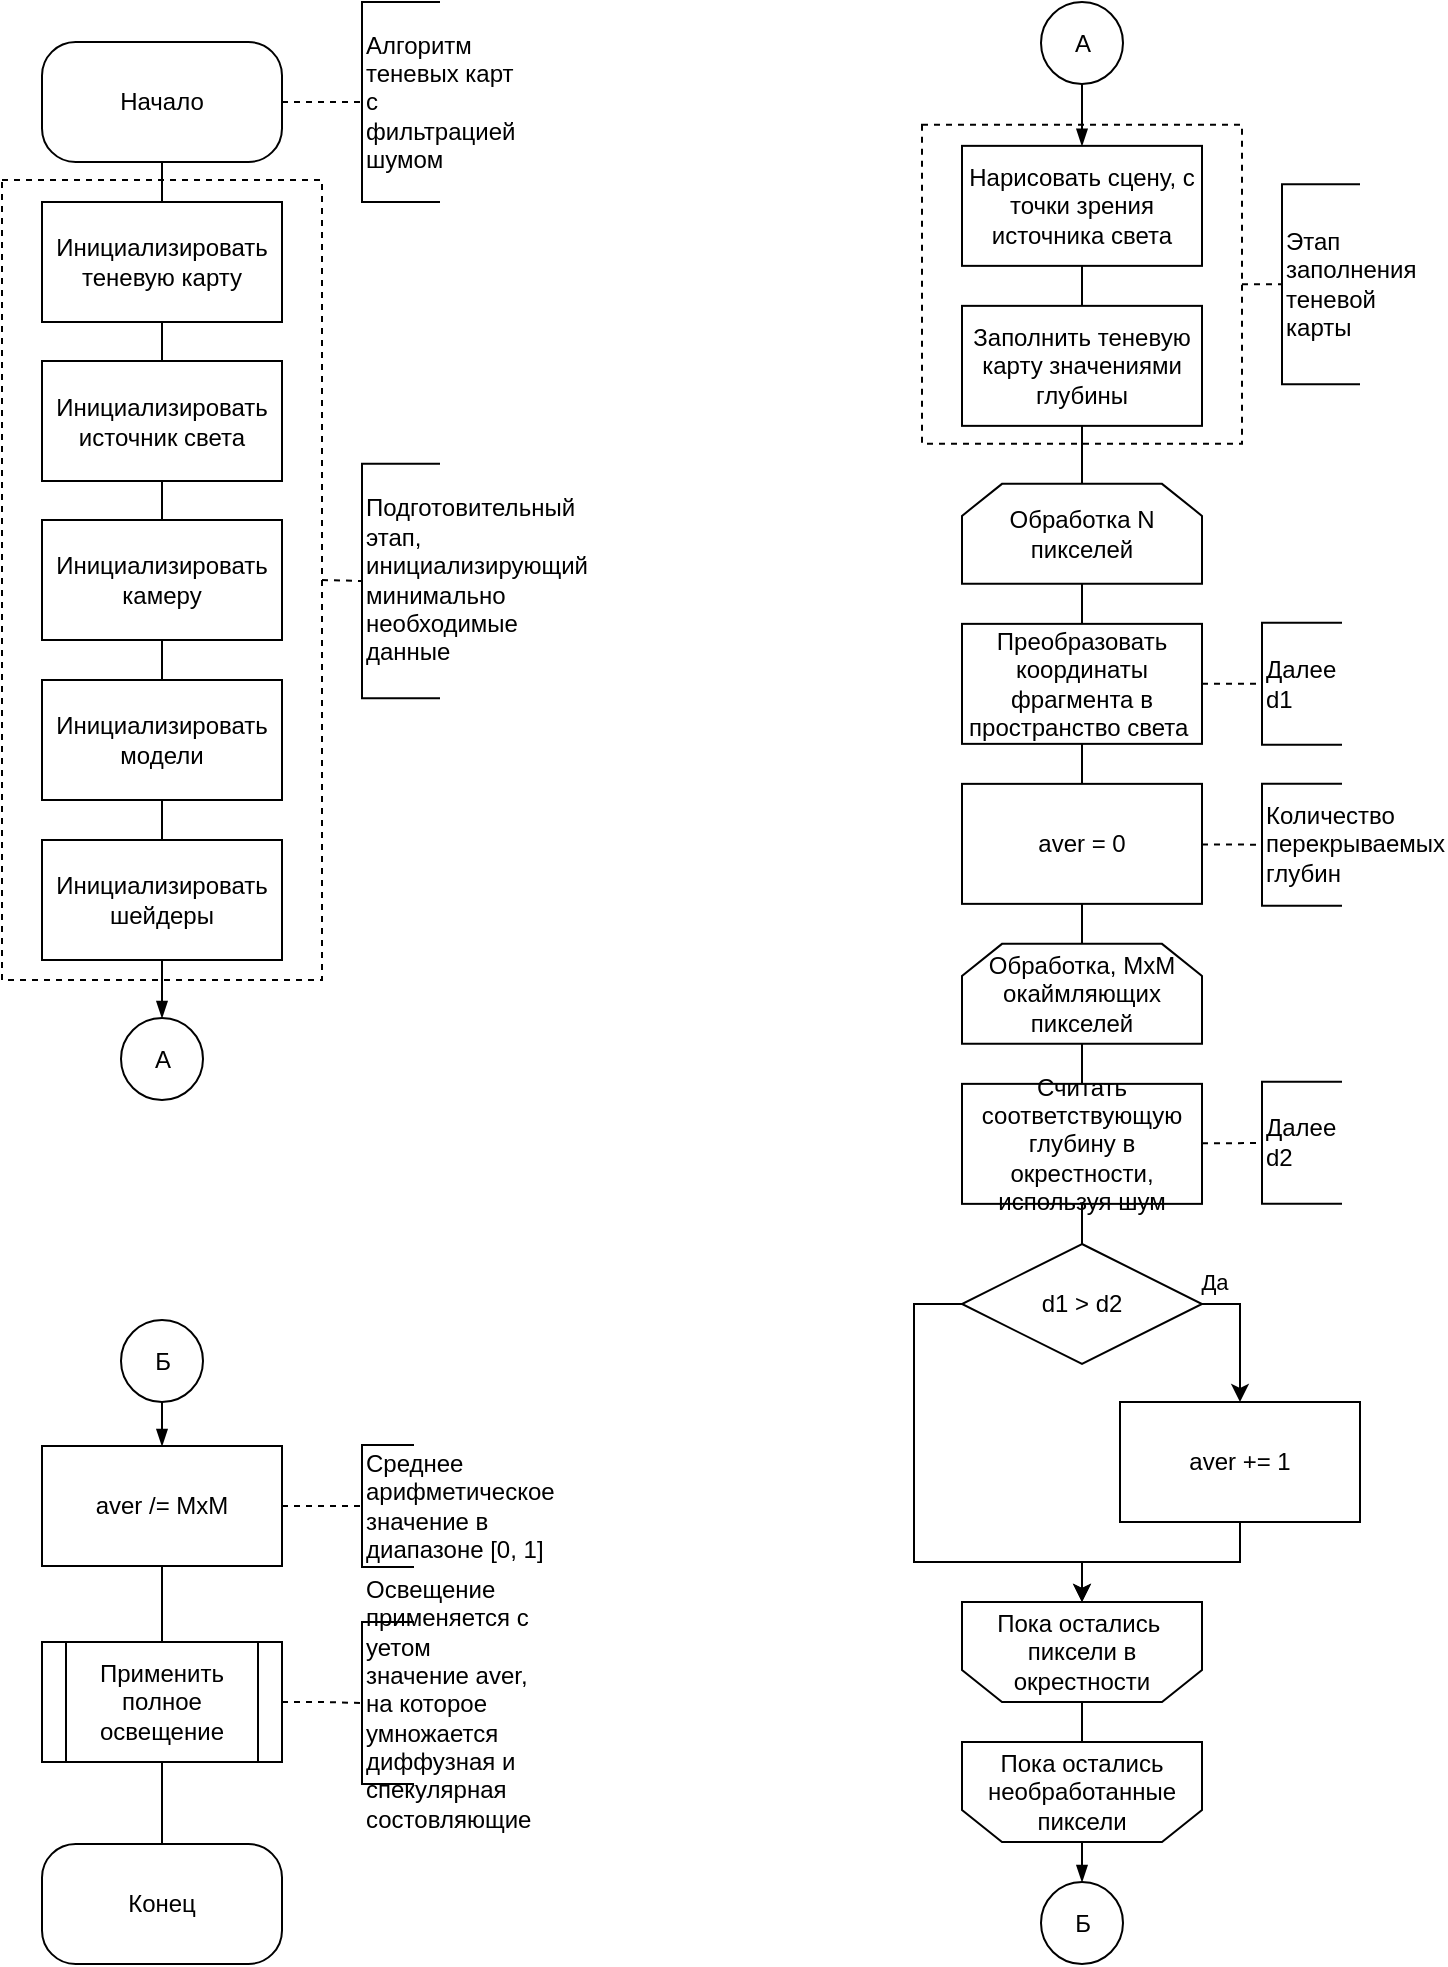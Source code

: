 <mxfile>
    <diagram id="nY1We0Vq-HddKzjgKX4p" name="Page-1">
        <mxGraphModel dx="1396" dy="2260" grid="1" gridSize="10" guides="1" tooltips="1" connect="1" arrows="1" fold="1" page="1" pageScale="1" pageWidth="827" pageHeight="1169" math="0" shadow="0">
            <root>
                <mxCell id="0"/>
                <mxCell id="1" parent="0"/>
                <mxCell id="61" style="edgeStyle=orthogonalEdgeStyle;rounded=0;html=1;entryX=0;entryY=0.5;entryDx=0;entryDy=0;entryPerimeter=0;strokeColor=default;fontColor=default;endArrow=none;endFill=0;dashed=1;" parent="1" source="62" target="84" edge="1">
                    <mxGeometry relative="1" as="geometry"/>
                </mxCell>
                <mxCell id="62" value="" style="rounded=0;whiteSpace=wrap;html=1;dashed=1;" parent="1" vertex="1">
                    <mxGeometry x="544" y="-928.57" width="160" height="159.5" as="geometry"/>
                </mxCell>
                <mxCell id="63" style="edgeStyle=none;html=1;exitX=1;exitY=0.5;exitDx=0;exitDy=0;entryX=0;entryY=0.5;entryDx=0;entryDy=0;entryPerimeter=0;endArrow=none;endFill=0;dashed=1;" parent="1" source="64" target="77" edge="1">
                    <mxGeometry relative="1" as="geometry"/>
                </mxCell>
                <mxCell id="64" value="" style="rounded=0;whiteSpace=wrap;html=1;dashed=1;" parent="1" vertex="1">
                    <mxGeometry x="84" y="-901.0" width="160" height="400" as="geometry"/>
                </mxCell>
                <mxCell id="65" style="edgeStyle=none;html=1;exitX=1;exitY=0.5;exitDx=0;exitDy=0;entryX=0;entryY=0.5;entryDx=0;entryDy=0;entryPerimeter=0;dashed=1;endArrow=none;endFill=0;" parent="1" source="67" target="68" edge="1">
                    <mxGeometry relative="1" as="geometry"/>
                </mxCell>
                <mxCell id="66" style="edgeStyle=none;html=1;endArrow=none;endFill=0;" parent="1" source="67" target="70" edge="1">
                    <mxGeometry relative="1" as="geometry"/>
                </mxCell>
                <mxCell id="67" value="Начало" style="rounded=1;whiteSpace=wrap;html=1;arcSize=28;" parent="1" vertex="1">
                    <mxGeometry x="104" y="-970.0" width="120" height="60" as="geometry"/>
                </mxCell>
                <mxCell id="68" value="Алгоритм теневых карт с фильтрацией шумом" style="strokeWidth=1;shape=mxgraph.flowchart.annotation_1;align=left;pointerEvents=1;whiteSpace=wrap;fontColor=default;" parent="1" vertex="1">
                    <mxGeometry x="264" y="-990.0" width="39" height="100" as="geometry"/>
                </mxCell>
                <mxCell id="69" style="edgeStyle=none;html=1;endArrow=none;endFill=0;" parent="1" source="70" target="72" edge="1">
                    <mxGeometry relative="1" as="geometry"/>
                </mxCell>
                <mxCell id="70" value="Инициализировать теневую карту" style="rounded=0;whiteSpace=wrap;" parent="1" vertex="1">
                    <mxGeometry x="104" y="-890.0" width="120" height="60" as="geometry"/>
                </mxCell>
                <mxCell id="71" style="edgeStyle=none;html=1;endArrow=none;endFill=0;" parent="1" source="72" target="74" edge="1">
                    <mxGeometry relative="1" as="geometry"/>
                </mxCell>
                <mxCell id="72" value="Инициализировать источник света" style="rounded=0;whiteSpace=wrap;" parent="1" vertex="1">
                    <mxGeometry x="104" y="-810.5" width="120" height="60" as="geometry"/>
                </mxCell>
                <mxCell id="73" style="edgeStyle=none;html=1;endArrow=none;endFill=0;" parent="1" source="74" target="76" edge="1">
                    <mxGeometry relative="1" as="geometry"/>
                </mxCell>
                <mxCell id="74" value="Инициализировать камеру" style="rounded=0;whiteSpace=wrap;" parent="1" vertex="1">
                    <mxGeometry x="104" y="-731.0" width="120" height="60" as="geometry"/>
                </mxCell>
                <mxCell id="75" style="edgeStyle=none;html=1;endArrow=none;endFill=0;" parent="1" source="76" target="79" edge="1">
                    <mxGeometry relative="1" as="geometry"/>
                </mxCell>
                <mxCell id="76" value="Инициализировать модели" style="rounded=0;whiteSpace=wrap;" parent="1" vertex="1">
                    <mxGeometry x="104" y="-651.0" width="120" height="60" as="geometry"/>
                </mxCell>
                <mxCell id="77" value="Подготовительный этап, инициализирующий минимально необходимые данные" style="strokeWidth=1;shape=mxgraph.flowchart.annotation_1;align=left;pointerEvents=1;whiteSpace=wrap;labelBorderColor=none;labelBackgroundColor=none;spacing=2;" parent="1" vertex="1">
                    <mxGeometry x="264" y="-759.07" width="39" height="117.14" as="geometry"/>
                </mxCell>
                <mxCell id="121" style="edgeStyle=none;html=1;endArrow=blockThin;endFill=1;" edge="1" parent="1" source="79" target="120">
                    <mxGeometry relative="1" as="geometry"/>
                </mxCell>
                <mxCell id="79" value="Инициализировать&#10;шейдеры" style="rounded=0;whiteSpace=wrap;" parent="1" vertex="1">
                    <mxGeometry x="104" y="-571.0" width="120" height="60" as="geometry"/>
                </mxCell>
                <mxCell id="80" style="edgeStyle=orthogonalEdgeStyle;rounded=0;html=1;strokeColor=default;fontColor=default;endArrow=none;endFill=0;" parent="1" source="81" target="83" edge="1">
                    <mxGeometry relative="1" as="geometry"/>
                </mxCell>
                <mxCell id="81" value="Нарисовать сцену, с точки зрения источника света" style="rounded=0;whiteSpace=wrap;" parent="1" vertex="1">
                    <mxGeometry x="564" y="-918.07" width="120" height="60" as="geometry"/>
                </mxCell>
                <mxCell id="82" style="edgeStyle=orthogonalEdgeStyle;rounded=0;html=1;exitX=0.5;exitY=1;exitDx=0;exitDy=0;strokeColor=default;fontColor=default;endArrow=none;endFill=0;" parent="1" source="83" edge="1">
                    <mxGeometry relative="1" as="geometry">
                        <mxPoint x="624" y="-749.07" as="targetPoint"/>
                    </mxGeometry>
                </mxCell>
                <mxCell id="83" value="Заполнить теневую карту значениями глубины" style="rounded=0;whiteSpace=wrap;" parent="1" vertex="1">
                    <mxGeometry x="564" y="-838.07" width="120" height="60" as="geometry"/>
                </mxCell>
                <mxCell id="84" value="Этап заполнения теневой карты" style="strokeWidth=1;shape=mxgraph.flowchart.annotation_1;align=left;pointerEvents=1;whiteSpace=wrap;fontColor=default;" parent="1" vertex="1">
                    <mxGeometry x="724" y="-898.82" width="39" height="100" as="geometry"/>
                </mxCell>
                <mxCell id="85" style="edgeStyle=orthogonalEdgeStyle;rounded=0;html=1;strokeColor=default;fontColor=default;endArrow=none;endFill=0;" parent="1" source="86" target="89" edge="1">
                    <mxGeometry relative="1" as="geometry"/>
                </mxCell>
                <mxCell id="86" value="Обработка N пикселей" style="shape=loopLimit;whiteSpace=wrap;html=1;labelBackgroundColor=none;labelBorderColor=none;fontColor=default;" parent="1" vertex="1">
                    <mxGeometry x="564" y="-749.07" width="120" height="50" as="geometry"/>
                </mxCell>
                <mxCell id="87" style="edgeStyle=orthogonalEdgeStyle;rounded=0;html=1;entryX=0;entryY=0.5;entryDx=0;entryDy=0;entryPerimeter=0;strokeColor=default;fontColor=default;endArrow=none;endFill=0;dashed=1;" parent="1" source="89" target="90" edge="1">
                    <mxGeometry relative="1" as="geometry"/>
                </mxCell>
                <mxCell id="88" style="edgeStyle=none;html=1;endArrow=none;endFill=0;" parent="1" source="89" target="96" edge="1">
                    <mxGeometry relative="1" as="geometry"/>
                </mxCell>
                <mxCell id="89" value="Преобразовать координаты фрагмента в пространство света " style="rounded=0;whiteSpace=wrap;" parent="1" vertex="1">
                    <mxGeometry x="564" y="-679.07" width="120" height="60" as="geometry"/>
                </mxCell>
                <mxCell id="90" value="Далее&#10;d1" style="strokeWidth=1;shape=mxgraph.flowchart.annotation_1;align=left;pointerEvents=1;whiteSpace=wrap;fontColor=default;" parent="1" vertex="1">
                    <mxGeometry x="714" y="-679.57" width="40" height="61" as="geometry"/>
                </mxCell>
                <mxCell id="91" value="Конец" style="rounded=1;whiteSpace=wrap;html=1;arcSize=28;" parent="1" vertex="1">
                    <mxGeometry x="104" y="-69" width="120" height="60" as="geometry"/>
                </mxCell>
                <mxCell id="92" style="edgeStyle=none;html=1;endArrow=none;endFill=0;" parent="1" source="93" target="99" edge="1">
                    <mxGeometry relative="1" as="geometry"/>
                </mxCell>
                <mxCell id="93" value="Обработка, MxM окаймляющих пикселей" style="shape=loopLimit;whiteSpace=wrap;html=1;labelBackgroundColor=none;labelBorderColor=none;fontColor=default;" parent="1" vertex="1">
                    <mxGeometry x="564" y="-519.07" width="120" height="50" as="geometry"/>
                </mxCell>
                <mxCell id="94" style="edgeStyle=none;html=1;endArrow=none;endFill=0;" parent="1" source="96" target="93" edge="1">
                    <mxGeometry relative="1" as="geometry"/>
                </mxCell>
                <mxCell id="95" style="edgeStyle=none;html=1;dashed=1;endArrow=none;endFill=0;" parent="1" source="96" target="101" edge="1">
                    <mxGeometry relative="1" as="geometry"/>
                </mxCell>
                <mxCell id="96" value="aver = 0" style="rounded=0;whiteSpace=wrap;" parent="1" vertex="1">
                    <mxGeometry x="564" y="-599.07" width="120" height="60" as="geometry"/>
                </mxCell>
                <mxCell id="97" style="edgeStyle=none;html=1;endArrow=none;endFill=0;dashed=1;" parent="1" source="99" target="100" edge="1">
                    <mxGeometry relative="1" as="geometry"/>
                </mxCell>
                <mxCell id="98" style="edgeStyle=none;html=1;endArrow=none;endFill=0;" parent="1" source="99" target="105" edge="1">
                    <mxGeometry relative="1" as="geometry"/>
                </mxCell>
                <mxCell id="99" value="Считать соответствующую глубину в окрестности, используя шум" style="rounded=0;whiteSpace=wrap;" parent="1" vertex="1">
                    <mxGeometry x="564" y="-449.07" width="120" height="60" as="geometry"/>
                </mxCell>
                <mxCell id="100" value="Далее&#10;d2" style="strokeWidth=1;shape=mxgraph.flowchart.annotation_1;align=left;pointerEvents=1;whiteSpace=wrap;fontColor=default;" parent="1" vertex="1">
                    <mxGeometry x="714" y="-450.07" width="40" height="61" as="geometry"/>
                </mxCell>
                <mxCell id="101" value="Количество перекрываемых глубин" style="strokeWidth=1;shape=mxgraph.flowchart.annotation_1;align=left;pointerEvents=1;whiteSpace=wrap;fontColor=default;" parent="1" vertex="1">
                    <mxGeometry x="714" y="-599.07" width="40" height="61" as="geometry"/>
                </mxCell>
                <mxCell id="102" style="edgeStyle=orthogonalEdgeStyle;html=1;exitX=1;exitY=0.5;exitDx=0;exitDy=0;endArrow=classic;endFill=1;rounded=0;" parent="1" source="105" target="107" edge="1">
                    <mxGeometry relative="1" as="geometry"/>
                </mxCell>
                <mxCell id="103" value="Да" style="edgeLabel;html=1;align=center;verticalAlign=middle;resizable=0;points=[];" parent="102" vertex="1" connectable="0">
                    <mxGeometry x="-0.552" relative="1" as="geometry">
                        <mxPoint x="-9" y="-11" as="offset"/>
                    </mxGeometry>
                </mxCell>
                <mxCell id="104" style="edgeStyle=orthogonalEdgeStyle;rounded=0;html=1;exitX=0;exitY=0.5;exitDx=0;exitDy=0;endArrow=classic;endFill=1;" parent="1" source="105" target="109" edge="1">
                    <mxGeometry relative="1" as="geometry">
                        <Array as="points">
                            <mxPoint x="540" y="-339"/>
                            <mxPoint x="540" y="-210"/>
                            <mxPoint x="624" y="-210"/>
                        </Array>
                    </mxGeometry>
                </mxCell>
                <mxCell id="105" value="d1 &amp;gt; d2" style="rhombus;whiteSpace=wrap;html=1;labelBackgroundColor=none;labelBorderColor=none;fontColor=default;" parent="1" vertex="1">
                    <mxGeometry x="564" y="-369.0" width="120" height="60" as="geometry"/>
                </mxCell>
                <mxCell id="106" style="edgeStyle=orthogonalEdgeStyle;rounded=0;html=1;endArrow=classic;endFill=1;" parent="1" source="107" target="109" edge="1">
                    <mxGeometry relative="1" as="geometry">
                        <Array as="points">
                            <mxPoint x="703" y="-210"/>
                            <mxPoint x="624" y="-210"/>
                        </Array>
                    </mxGeometry>
                </mxCell>
                <mxCell id="107" value="aver += 1" style="rounded=0;whiteSpace=wrap;" parent="1" vertex="1">
                    <mxGeometry x="643" y="-290.0" width="120" height="60" as="geometry"/>
                </mxCell>
                <mxCell id="108" style="edgeStyle=orthogonalEdgeStyle;rounded=0;html=1;endArrow=none;endFill=0;" parent="1" source="109" target="119" edge="1">
                    <mxGeometry relative="1" as="geometry"/>
                </mxCell>
                <mxCell id="109" value="Пока остались&amp;nbsp; пиксели в окрестности" style="shape=loopLimit;whiteSpace=wrap;html=1;labelBackgroundColor=none;labelBorderColor=none;fontColor=default;direction=west;" parent="1" vertex="1">
                    <mxGeometry x="564" y="-190" width="120" height="50" as="geometry"/>
                </mxCell>
                <mxCell id="110" style="edgeStyle=orthogonalEdgeStyle;rounded=0;html=1;dashed=1;endArrow=none;endFill=0;" parent="1" source="112" target="113" edge="1">
                    <mxGeometry relative="1" as="geometry"/>
                </mxCell>
                <mxCell id="111" style="edgeStyle=orthogonalEdgeStyle;rounded=0;html=1;endArrow=none;endFill=0;" parent="1" source="112" target="117" edge="1">
                    <mxGeometry relative="1" as="geometry"/>
                </mxCell>
                <mxCell id="112" value="aver /= MxM" style="rounded=0;whiteSpace=wrap;" parent="1" vertex="1">
                    <mxGeometry x="104" y="-268.0" width="120" height="60" as="geometry"/>
                </mxCell>
                <mxCell id="113" value="Среднее арифметическое значение в диапазоне [0, 1]" style="strokeWidth=1;shape=mxgraph.flowchart.annotation_1;align=left;pointerEvents=1;whiteSpace=wrap;fontColor=default;" parent="1" vertex="1">
                    <mxGeometry x="264" y="-268.5" width="26" height="61" as="geometry"/>
                </mxCell>
                <mxCell id="114" value="Освещение применяется с уетом значение aver, на которое умножается диффузная и спекулярная состовляющие" style="strokeWidth=1;shape=mxgraph.flowchart.annotation_1;align=left;pointerEvents=1;fontColor=default;whiteSpace=wrap;" parent="1" vertex="1">
                    <mxGeometry x="264" y="-180" width="26" height="81" as="geometry"/>
                </mxCell>
                <mxCell id="115" style="edgeStyle=orthogonalEdgeStyle;rounded=0;html=1;endArrow=none;endFill=0;dashed=1;" parent="1" source="117" target="114" edge="1">
                    <mxGeometry relative="1" as="geometry"/>
                </mxCell>
                <mxCell id="116" style="edgeStyle=orthogonalEdgeStyle;rounded=0;html=1;endArrow=none;endFill=0;" parent="1" source="117" target="91" edge="1">
                    <mxGeometry relative="1" as="geometry"/>
                </mxCell>
                <mxCell id="117" value="Применить полное освещение" style="shape=process;whiteSpace=wrap;html=1;backgroundOutline=1;" parent="1" vertex="1">
                    <mxGeometry x="104" y="-170" width="120" height="60" as="geometry"/>
                </mxCell>
                <mxCell id="126" style="edgeStyle=none;html=1;endArrow=blockThin;endFill=1;" edge="1" parent="1" source="119" target="125">
                    <mxGeometry relative="1" as="geometry"/>
                </mxCell>
                <mxCell id="119" value="Пока остались необработанные пиксели" style="shape=loopLimit;whiteSpace=wrap;html=1;labelBackgroundColor=none;labelBorderColor=none;fontColor=default;direction=west;" parent="1" vertex="1">
                    <mxGeometry x="564" y="-120" width="120" height="50" as="geometry"/>
                </mxCell>
                <mxCell id="120" value="А" style="ellipse;whiteSpace=wrap;html=1;aspect=fixed;" vertex="1" parent="1">
                    <mxGeometry x="143.5" y="-482" width="41" height="41" as="geometry"/>
                </mxCell>
                <mxCell id="124" style="edgeStyle=none;html=1;endArrow=blockThin;endFill=1;" edge="1" parent="1" source="123" target="81">
                    <mxGeometry relative="1" as="geometry"/>
                </mxCell>
                <mxCell id="123" value="А" style="ellipse;whiteSpace=wrap;html=1;aspect=fixed;" vertex="1" parent="1">
                    <mxGeometry x="603.5" y="-990" width="41" height="41" as="geometry"/>
                </mxCell>
                <mxCell id="125" value="Б" style="ellipse;whiteSpace=wrap;html=1;aspect=fixed;" vertex="1" parent="1">
                    <mxGeometry x="603.5" y="-50" width="41" height="41" as="geometry"/>
                </mxCell>
                <mxCell id="128" style="edgeStyle=none;html=1;endArrow=blockThin;endFill=1;" edge="1" parent="1" source="127" target="112">
                    <mxGeometry relative="1" as="geometry"/>
                </mxCell>
                <mxCell id="127" value="Б" style="ellipse;whiteSpace=wrap;html=1;aspect=fixed;" vertex="1" parent="1">
                    <mxGeometry x="143.5" y="-331" width="41" height="41" as="geometry"/>
                </mxCell>
            </root>
        </mxGraphModel>
    </diagram>
</mxfile>
